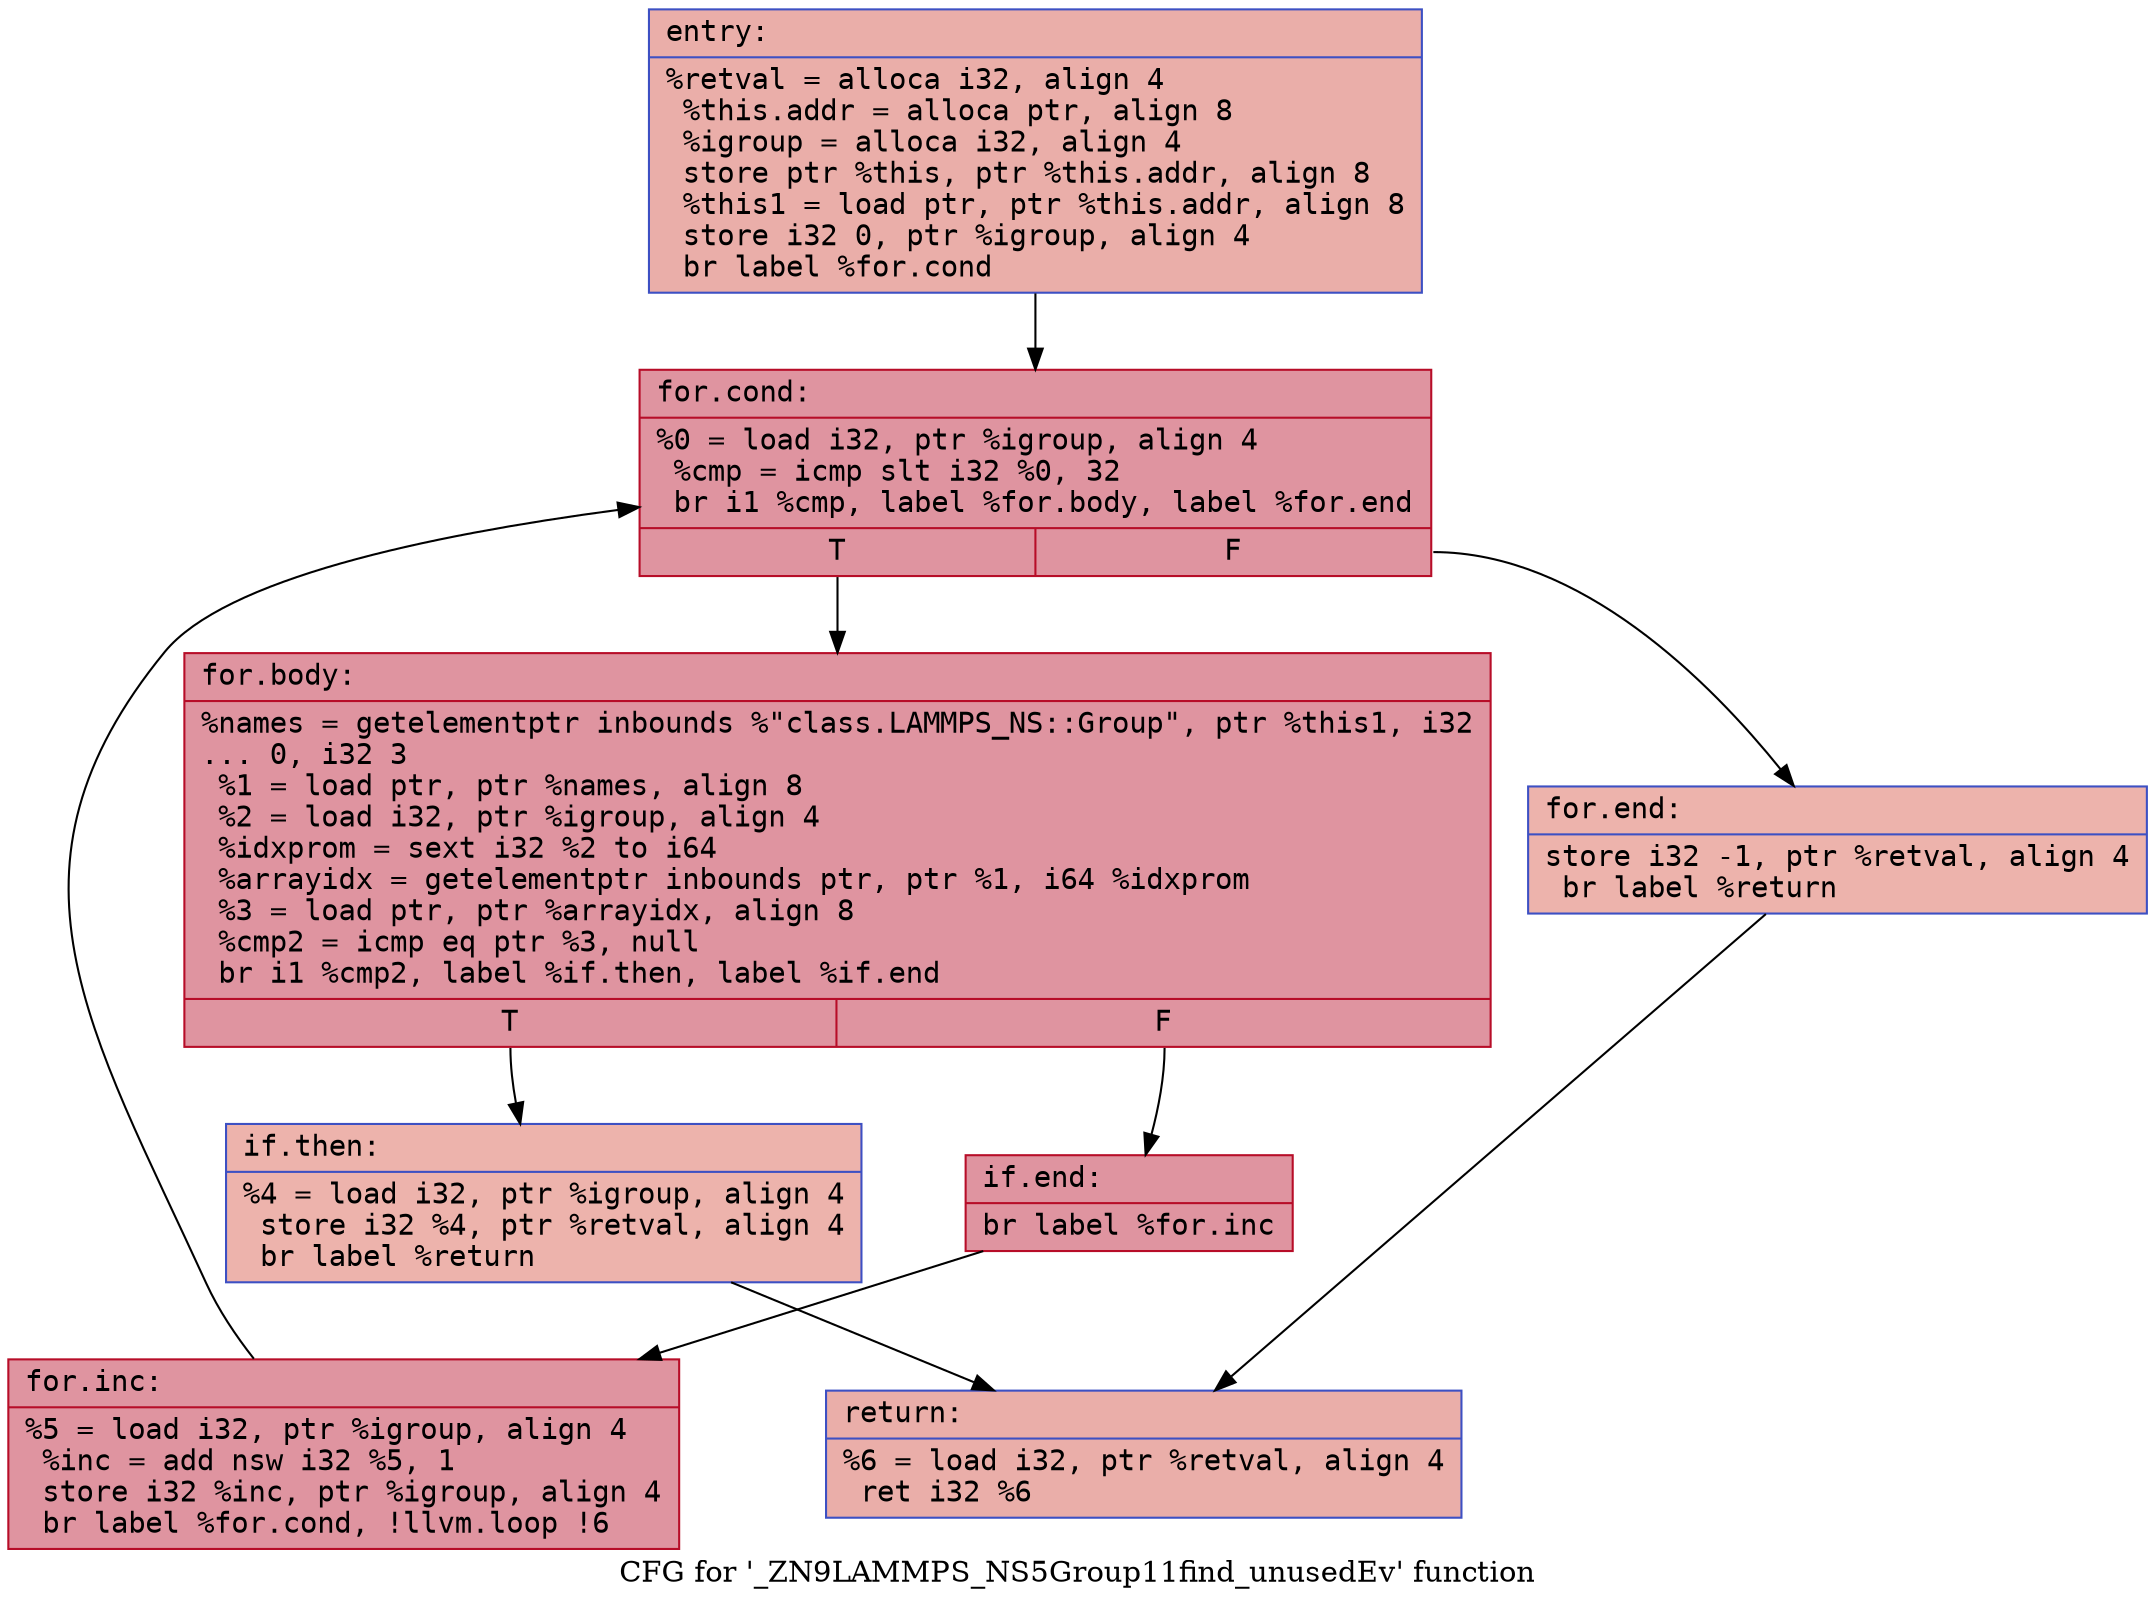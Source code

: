 digraph "CFG for '_ZN9LAMMPS_NS5Group11find_unusedEv' function" {
	label="CFG for '_ZN9LAMMPS_NS5Group11find_unusedEv' function";

	Node0x55ba3037cc20 [shape=record,color="#3d50c3ff", style=filled, fillcolor="#d0473d70" fontname="Courier",label="{entry:\l|  %retval = alloca i32, align 4\l  %this.addr = alloca ptr, align 8\l  %igroup = alloca i32, align 4\l  store ptr %this, ptr %this.addr, align 8\l  %this1 = load ptr, ptr %this.addr, align 8\l  store i32 0, ptr %igroup, align 4\l  br label %for.cond\l}"];
	Node0x55ba3037cc20 -> Node0x55ba3037cf70[tooltip="entry -> for.cond\nProbability 100.00%" ];
	Node0x55ba3037cf70 [shape=record,color="#b70d28ff", style=filled, fillcolor="#b70d2870" fontname="Courier",label="{for.cond:\l|  %0 = load i32, ptr %igroup, align 4\l  %cmp = icmp slt i32 %0, 32\l  br i1 %cmp, label %for.body, label %for.end\l|{<s0>T|<s1>F}}"];
	Node0x55ba3037cf70:s0 -> Node0x55ba3037d120[tooltip="for.cond -> for.body\nProbability 96.88%" ];
	Node0x55ba3037cf70:s1 -> Node0x55ba3037d1a0[tooltip="for.cond -> for.end\nProbability 3.12%" ];
	Node0x55ba3037d120 [shape=record,color="#b70d28ff", style=filled, fillcolor="#b70d2870" fontname="Courier",label="{for.body:\l|  %names = getelementptr inbounds %\"class.LAMMPS_NS::Group\", ptr %this1, i32\l... 0, i32 3\l  %1 = load ptr, ptr %names, align 8\l  %2 = load i32, ptr %igroup, align 4\l  %idxprom = sext i32 %2 to i64\l  %arrayidx = getelementptr inbounds ptr, ptr %1, i64 %idxprom\l  %3 = load ptr, ptr %arrayidx, align 8\l  %cmp2 = icmp eq ptr %3, null\l  br i1 %cmp2, label %if.then, label %if.end\l|{<s0>T|<s1>F}}"];
	Node0x55ba3037d120:s0 -> Node0x55ba3037d860[tooltip="for.body -> if.then\nProbability 3.12%" ];
	Node0x55ba3037d120:s1 -> Node0x55ba3037d8d0[tooltip="for.body -> if.end\nProbability 96.88%" ];
	Node0x55ba3037d860 [shape=record,color="#3d50c3ff", style=filled, fillcolor="#d6524470" fontname="Courier",label="{if.then:\l|  %4 = load i32, ptr %igroup, align 4\l  store i32 %4, ptr %retval, align 4\l  br label %return\l}"];
	Node0x55ba3037d860 -> Node0x55ba3037db10[tooltip="if.then -> return\nProbability 100.00%" ];
	Node0x55ba3037d8d0 [shape=record,color="#b70d28ff", style=filled, fillcolor="#b70d2870" fontname="Courier",label="{if.end:\l|  br label %for.inc\l}"];
	Node0x55ba3037d8d0 -> Node0x55ba3037db80[tooltip="if.end -> for.inc\nProbability 100.00%" ];
	Node0x55ba3037db80 [shape=record,color="#b70d28ff", style=filled, fillcolor="#b70d2870" fontname="Courier",label="{for.inc:\l|  %5 = load i32, ptr %igroup, align 4\l  %inc = add nsw i32 %5, 1\l  store i32 %inc, ptr %igroup, align 4\l  br label %for.cond, !llvm.loop !6\l}"];
	Node0x55ba3037db80 -> Node0x55ba3037cf70[tooltip="for.inc -> for.cond\nProbability 100.00%" ];
	Node0x55ba3037d1a0 [shape=record,color="#3d50c3ff", style=filled, fillcolor="#d6524470" fontname="Courier",label="{for.end:\l|  store i32 -1, ptr %retval, align 4\l  br label %return\l}"];
	Node0x55ba3037d1a0 -> Node0x55ba3037db10[tooltip="for.end -> return\nProbability 100.00%" ];
	Node0x55ba3037db10 [shape=record,color="#3d50c3ff", style=filled, fillcolor="#d0473d70" fontname="Courier",label="{return:\l|  %6 = load i32, ptr %retval, align 4\l  ret i32 %6\l}"];
}
